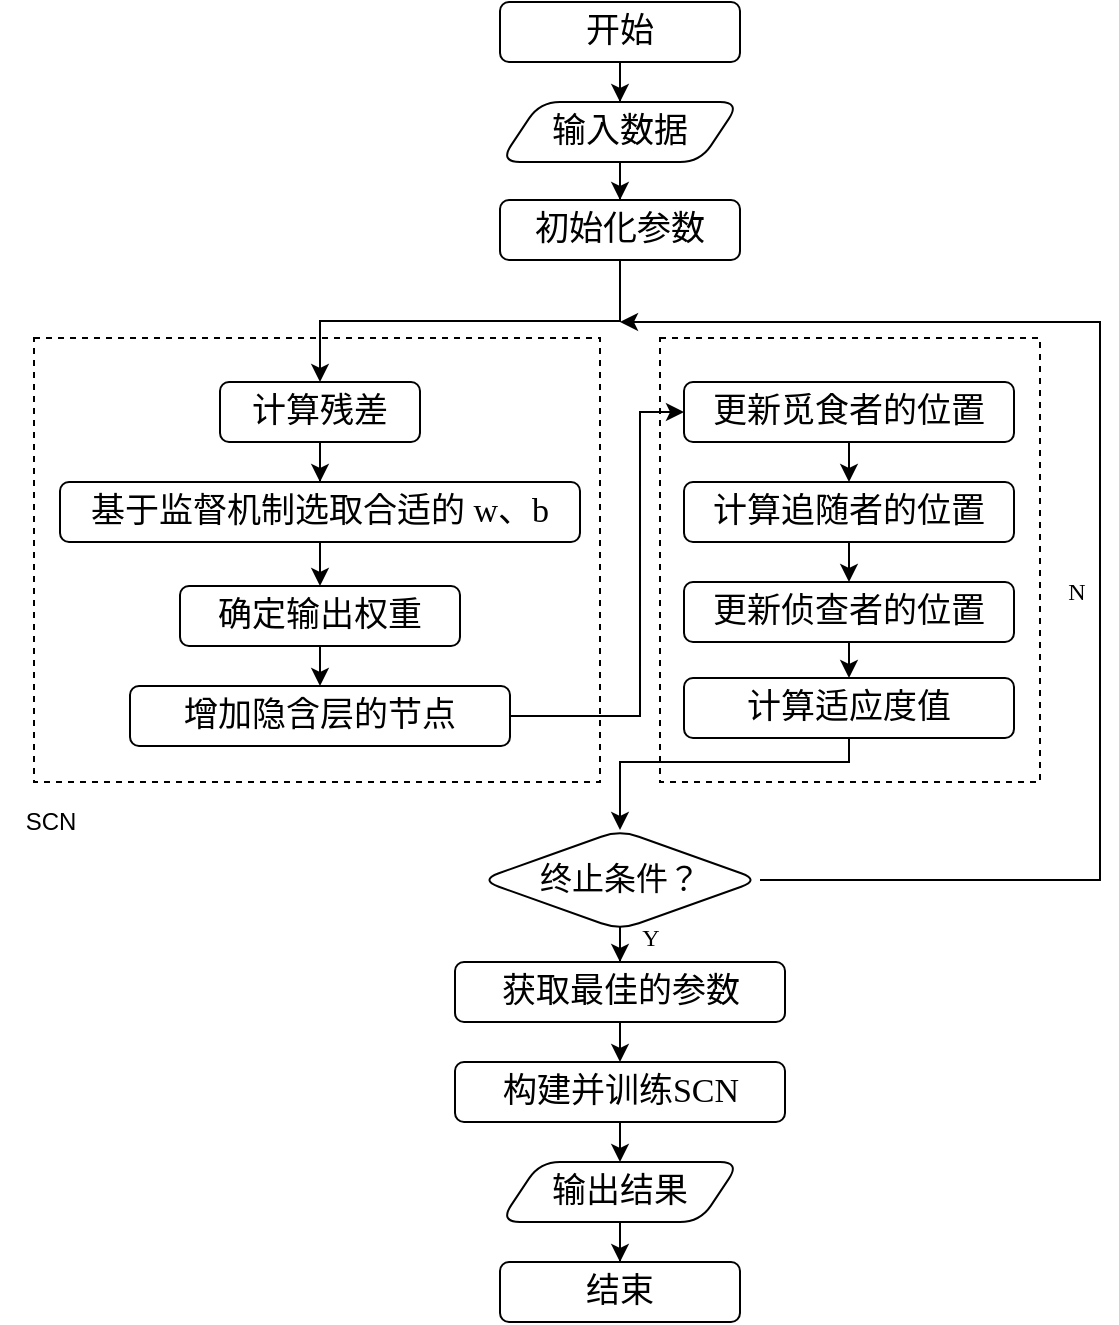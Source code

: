 <mxfile version="23.1.1" type="github">
  <diagram name="第 1 页" id="Yxmciqe3Ic6rvKLmPSiR">
    <mxGraphModel dx="1197" dy="744" grid="1" gridSize="10" guides="1" tooltips="1" connect="1" arrows="1" fold="1" page="1" pageScale="1" pageWidth="827" pageHeight="1169" math="0" shadow="0">
      <root>
        <mxCell id="0" />
        <mxCell id="1" parent="0" />
        <mxCell id="qIPtM-hVdo-HhDl9xIlK-58" value="" style="rounded=0;whiteSpace=wrap;html=1;dashed=1;" vertex="1" parent="1">
          <mxGeometry x="1140" y="328" width="190" height="222" as="geometry" />
        </mxCell>
        <mxCell id="qIPtM-hVdo-HhDl9xIlK-57" value="" style="rounded=0;whiteSpace=wrap;html=1;dashed=1;" vertex="1" parent="1">
          <mxGeometry x="827" y="328" width="283" height="222" as="geometry" />
        </mxCell>
        <mxCell id="qIPtM-hVdo-HhDl9xIlK-1" value="" style="edgeStyle=orthogonalEdgeStyle;rounded=0;orthogonalLoop=1;jettySize=auto;html=1;fontFamily=Times New Roman;" edge="1" parent="1" source="qIPtM-hVdo-HhDl9xIlK-2" target="qIPtM-hVdo-HhDl9xIlK-4">
          <mxGeometry relative="1" as="geometry" />
        </mxCell>
        <mxCell id="qIPtM-hVdo-HhDl9xIlK-2" value="开始" style="rounded=1;whiteSpace=wrap;html=1;fontSize=17;fontFamily=Times New Roman;" vertex="1" parent="1">
          <mxGeometry x="1060" y="160" width="120" height="30" as="geometry" />
        </mxCell>
        <mxCell id="qIPtM-hVdo-HhDl9xIlK-3" value="" style="edgeStyle=orthogonalEdgeStyle;rounded=0;orthogonalLoop=1;jettySize=auto;html=1;fontFamily=Times New Roman;" edge="1" parent="1" source="qIPtM-hVdo-HhDl9xIlK-4" target="qIPtM-hVdo-HhDl9xIlK-6">
          <mxGeometry relative="1" as="geometry" />
        </mxCell>
        <mxCell id="qIPtM-hVdo-HhDl9xIlK-4" value="输入数据" style="shape=parallelogram;perimeter=parallelogramPerimeter;whiteSpace=wrap;html=1;fixedSize=1;fontSize=17;rounded=1;fontFamily=Times New Roman;" vertex="1" parent="1">
          <mxGeometry x="1060" y="210" width="120" height="30" as="geometry" />
        </mxCell>
        <mxCell id="qIPtM-hVdo-HhDl9xIlK-5" style="edgeStyle=orthogonalEdgeStyle;rounded=0;orthogonalLoop=1;jettySize=auto;html=1;exitX=0.5;exitY=1;exitDx=0;exitDy=0;entryX=0.5;entryY=0;entryDx=0;entryDy=0;fontFamily=Times New Roman;" edge="1" parent="1" source="qIPtM-hVdo-HhDl9xIlK-6" target="qIPtM-hVdo-HhDl9xIlK-8">
          <mxGeometry relative="1" as="geometry">
            <mxPoint x="970" y="370" as="sourcePoint" />
          </mxGeometry>
        </mxCell>
        <mxCell id="qIPtM-hVdo-HhDl9xIlK-6" value="初始化参数" style="whiteSpace=wrap;html=1;fontSize=17;rounded=1;fontFamily=Times New Roman;" vertex="1" parent="1">
          <mxGeometry x="1060" y="259" width="120" height="30" as="geometry" />
        </mxCell>
        <mxCell id="qIPtM-hVdo-HhDl9xIlK-7" value="" style="edgeStyle=orthogonalEdgeStyle;rounded=0;orthogonalLoop=1;jettySize=auto;html=1;fontFamily=Times New Roman;" edge="1" parent="1" source="qIPtM-hVdo-HhDl9xIlK-8" target="qIPtM-hVdo-HhDl9xIlK-10">
          <mxGeometry relative="1" as="geometry" />
        </mxCell>
        <mxCell id="qIPtM-hVdo-HhDl9xIlK-8" value="计算残差" style="whiteSpace=wrap;html=1;fontSize=17;rounded=1;fontFamily=Times New Roman;" vertex="1" parent="1">
          <mxGeometry x="920" y="350" width="100" height="30" as="geometry" />
        </mxCell>
        <mxCell id="qIPtM-hVdo-HhDl9xIlK-9" value="" style="edgeStyle=orthogonalEdgeStyle;rounded=0;orthogonalLoop=1;jettySize=auto;html=1;fontFamily=Times New Roman;entryX=0.5;entryY=0;entryDx=0;entryDy=0;" edge="1" parent="1" source="qIPtM-hVdo-HhDl9xIlK-10" target="qIPtM-hVdo-HhDl9xIlK-43">
          <mxGeometry relative="1" as="geometry">
            <mxPoint x="960" y="492" as="targetPoint" />
          </mxGeometry>
        </mxCell>
        <mxCell id="qIPtM-hVdo-HhDl9xIlK-10" value="基于监督机制选取合适的 w、b" style="whiteSpace=wrap;html=1;fontSize=17;rounded=1;fontFamily=Times New Roman;" vertex="1" parent="1">
          <mxGeometry x="840" y="400" width="260" height="30" as="geometry" />
        </mxCell>
        <mxCell id="qIPtM-hVdo-HhDl9xIlK-51" style="edgeStyle=orthogonalEdgeStyle;rounded=0;orthogonalLoop=1;jettySize=auto;html=1;exitX=1;exitY=0.5;exitDx=0;exitDy=0;entryX=0;entryY=0.5;entryDx=0;entryDy=0;" edge="1" parent="1" source="qIPtM-hVdo-HhDl9xIlK-12" target="qIPtM-hVdo-HhDl9xIlK-28">
          <mxGeometry relative="1" as="geometry">
            <Array as="points">
              <mxPoint x="1130" y="517" />
              <mxPoint x="1130" y="365" />
            </Array>
          </mxGeometry>
        </mxCell>
        <mxCell id="qIPtM-hVdo-HhDl9xIlK-12" value="增加隐含层的节点" style="rounded=1;whiteSpace=wrap;html=1;fontSize=17;fontFamily=Times New Roman;" vertex="1" parent="1">
          <mxGeometry x="875" y="502" width="190" height="30" as="geometry" />
        </mxCell>
        <mxCell id="qIPtM-hVdo-HhDl9xIlK-13" value="" style="edgeStyle=orthogonalEdgeStyle;rounded=0;orthogonalLoop=1;jettySize=auto;html=1;fontFamily=Times New Roman;entryX=0.5;entryY=0;entryDx=0;entryDy=0;" edge="1" parent="1" source="qIPtM-hVdo-HhDl9xIlK-14" target="qIPtM-hVdo-HhDl9xIlK-60">
          <mxGeometry relative="1" as="geometry" />
        </mxCell>
        <mxCell id="qIPtM-hVdo-HhDl9xIlK-64" style="edgeStyle=orthogonalEdgeStyle;rounded=0;orthogonalLoop=1;jettySize=auto;html=1;exitX=1;exitY=0.5;exitDx=0;exitDy=0;" edge="1" parent="1">
          <mxGeometry relative="1" as="geometry">
            <mxPoint x="1120" y="320" as="targetPoint" />
            <mxPoint x="1190" y="599" as="sourcePoint" />
            <Array as="points">
              <mxPoint x="1360" y="599" />
              <mxPoint x="1360" y="320" />
            </Array>
          </mxGeometry>
        </mxCell>
        <mxCell id="qIPtM-hVdo-HhDl9xIlK-14" value="&lt;span style=&quot;font-size: 12pt; text-align: start;&quot;&gt;终止条件？&lt;/span&gt;&lt;span style=&quot;font-size: medium; text-align: start;&quot;&gt;&lt;/span&gt;" style="rhombus;whiteSpace=wrap;html=1;fontSize=17;rounded=1;fontFamily=Times New Roman;" vertex="1" parent="1">
          <mxGeometry x="1050" y="574" width="140" height="50" as="geometry" />
        </mxCell>
        <mxCell id="qIPtM-hVdo-HhDl9xIlK-15" value="结束" style="rounded=1;whiteSpace=wrap;html=1;fontSize=17;fontFamily=Times New Roman;" vertex="1" parent="1">
          <mxGeometry x="1060" y="790" width="120" height="30" as="geometry" />
        </mxCell>
        <mxCell id="qIPtM-hVdo-HhDl9xIlK-16" style="edgeStyle=orthogonalEdgeStyle;rounded=0;orthogonalLoop=1;jettySize=auto;html=1;exitX=0.5;exitY=1;exitDx=0;exitDy=0;fontFamily=Times New Roman;" edge="1" parent="1" source="qIPtM-hVdo-HhDl9xIlK-17" target="qIPtM-hVdo-HhDl9xIlK-15">
          <mxGeometry relative="1" as="geometry" />
        </mxCell>
        <mxCell id="qIPtM-hVdo-HhDl9xIlK-17" value="输出结果" style="shape=parallelogram;perimeter=parallelogramPerimeter;whiteSpace=wrap;html=1;fixedSize=1;fontSize=17;rounded=1;fontFamily=Times New Roman;" vertex="1" parent="1">
          <mxGeometry x="1060" y="740" width="120" height="30" as="geometry" />
        </mxCell>
        <mxCell id="qIPtM-hVdo-HhDl9xIlK-19" value="N" style="text;html=1;align=center;verticalAlign=middle;resizable=0;points=[];autosize=1;strokeColor=none;fillColor=none;fontFamily=Times New Roman;" vertex="1" parent="1">
          <mxGeometry x="1333" y="440" width="30" height="30" as="geometry" />
        </mxCell>
        <mxCell id="qIPtM-hVdo-HhDl9xIlK-20" value="Y" style="text;html=1;align=center;verticalAlign=middle;resizable=0;points=[];autosize=1;strokeColor=none;fillColor=none;fontFamily=Times New Roman;" vertex="1" parent="1">
          <mxGeometry x="1120" y="613" width="30" height="30" as="geometry" />
        </mxCell>
        <mxCell id="qIPtM-hVdo-HhDl9xIlK-27" style="edgeStyle=orthogonalEdgeStyle;rounded=0;orthogonalLoop=1;jettySize=auto;html=1;exitX=0.5;exitY=1;exitDx=0;exitDy=0;entryX=0.5;entryY=0;entryDx=0;entryDy=0;" edge="1" parent="1" source="qIPtM-hVdo-HhDl9xIlK-28" target="qIPtM-hVdo-HhDl9xIlK-30">
          <mxGeometry relative="1" as="geometry" />
        </mxCell>
        <mxCell id="qIPtM-hVdo-HhDl9xIlK-28" value="更新觅食者的位置" style="whiteSpace=wrap;html=1;fontSize=17;rounded=1;fontFamily=Times New Roman;" vertex="1" parent="1">
          <mxGeometry x="1152" y="350" width="165" height="30" as="geometry" />
        </mxCell>
        <mxCell id="qIPtM-hVdo-HhDl9xIlK-29" style="edgeStyle=orthogonalEdgeStyle;rounded=0;orthogonalLoop=1;jettySize=auto;html=1;exitX=0.5;exitY=1;exitDx=0;exitDy=0;entryX=0.5;entryY=0;entryDx=0;entryDy=0;" edge="1" parent="1" source="qIPtM-hVdo-HhDl9xIlK-30" target="qIPtM-hVdo-HhDl9xIlK-32">
          <mxGeometry relative="1" as="geometry" />
        </mxCell>
        <mxCell id="qIPtM-hVdo-HhDl9xIlK-30" value="计算追随者的位置" style="whiteSpace=wrap;html=1;fontSize=17;rounded=1;fontFamily=Times New Roman;" vertex="1" parent="1">
          <mxGeometry x="1152" y="400" width="165" height="30" as="geometry" />
        </mxCell>
        <mxCell id="qIPtM-hVdo-HhDl9xIlK-31" style="edgeStyle=orthogonalEdgeStyle;rounded=0;orthogonalLoop=1;jettySize=auto;html=1;exitX=0.5;exitY=1;exitDx=0;exitDy=0;entryX=0.5;entryY=0;entryDx=0;entryDy=0;" edge="1" parent="1" source="qIPtM-hVdo-HhDl9xIlK-32" target="qIPtM-hVdo-HhDl9xIlK-34">
          <mxGeometry relative="1" as="geometry" />
        </mxCell>
        <mxCell id="qIPtM-hVdo-HhDl9xIlK-32" value="更新侦查者的位置" style="whiteSpace=wrap;html=1;fontSize=17;rounded=1;fontFamily=Times New Roman;" vertex="1" parent="1">
          <mxGeometry x="1152" y="450" width="165" height="30" as="geometry" />
        </mxCell>
        <mxCell id="qIPtM-hVdo-HhDl9xIlK-59" style="edgeStyle=orthogonalEdgeStyle;rounded=0;orthogonalLoop=1;jettySize=auto;html=1;exitX=0.5;exitY=1;exitDx=0;exitDy=0;entryX=0.5;entryY=0;entryDx=0;entryDy=0;" edge="1" parent="1" source="qIPtM-hVdo-HhDl9xIlK-34" target="qIPtM-hVdo-HhDl9xIlK-14">
          <mxGeometry relative="1" as="geometry">
            <Array as="points">
              <mxPoint x="1235" y="540" />
              <mxPoint x="1120" y="540" />
            </Array>
          </mxGeometry>
        </mxCell>
        <mxCell id="qIPtM-hVdo-HhDl9xIlK-34" value="计算适应度值" style="whiteSpace=wrap;html=1;fontSize=17;rounded=1;fontFamily=Times New Roman;" vertex="1" parent="1">
          <mxGeometry x="1152" y="498" width="165" height="30" as="geometry" />
        </mxCell>
        <mxCell id="qIPtM-hVdo-HhDl9xIlK-45" style="edgeStyle=orthogonalEdgeStyle;rounded=0;orthogonalLoop=1;jettySize=auto;html=1;exitX=0.5;exitY=1;exitDx=0;exitDy=0;entryX=0.5;entryY=0;entryDx=0;entryDy=0;" edge="1" parent="1" source="qIPtM-hVdo-HhDl9xIlK-43" target="qIPtM-hVdo-HhDl9xIlK-12">
          <mxGeometry relative="1" as="geometry" />
        </mxCell>
        <mxCell id="qIPtM-hVdo-HhDl9xIlK-43" value="确定输出权重" style="rounded=1;whiteSpace=wrap;html=1;fontSize=17;fontFamily=Times New Roman;" vertex="1" parent="1">
          <mxGeometry x="900" y="452" width="140" height="30" as="geometry" />
        </mxCell>
        <mxCell id="qIPtM-hVdo-HhDl9xIlK-50" value="SCN" style="text;html=1;align=center;verticalAlign=middle;resizable=0;points=[];autosize=1;strokeColor=none;fillColor=none;" vertex="1" parent="1">
          <mxGeometry x="810" y="555" width="50" height="30" as="geometry" />
        </mxCell>
        <mxCell id="qIPtM-hVdo-HhDl9xIlK-62" style="edgeStyle=orthogonalEdgeStyle;rounded=0;orthogonalLoop=1;jettySize=auto;html=1;exitX=0.5;exitY=1;exitDx=0;exitDy=0;entryX=0.5;entryY=0;entryDx=0;entryDy=0;" edge="1" parent="1" source="qIPtM-hVdo-HhDl9xIlK-60" target="qIPtM-hVdo-HhDl9xIlK-61">
          <mxGeometry relative="1" as="geometry" />
        </mxCell>
        <mxCell id="qIPtM-hVdo-HhDl9xIlK-60" value="获取最佳的参数" style="whiteSpace=wrap;html=1;fontSize=17;rounded=1;fontFamily=Times New Roman;" vertex="1" parent="1">
          <mxGeometry x="1037.5" y="640" width="165" height="30" as="geometry" />
        </mxCell>
        <mxCell id="qIPtM-hVdo-HhDl9xIlK-63" style="edgeStyle=orthogonalEdgeStyle;rounded=0;orthogonalLoop=1;jettySize=auto;html=1;exitX=0.5;exitY=1;exitDx=0;exitDy=0;entryX=0.5;entryY=0;entryDx=0;entryDy=0;" edge="1" parent="1" source="qIPtM-hVdo-HhDl9xIlK-61" target="qIPtM-hVdo-HhDl9xIlK-17">
          <mxGeometry relative="1" as="geometry" />
        </mxCell>
        <mxCell id="qIPtM-hVdo-HhDl9xIlK-61" value="构建并训练SCN" style="whiteSpace=wrap;html=1;fontSize=17;rounded=1;fontFamily=Times New Roman;" vertex="1" parent="1">
          <mxGeometry x="1037.5" y="690" width="165" height="30" as="geometry" />
        </mxCell>
      </root>
    </mxGraphModel>
  </diagram>
</mxfile>

